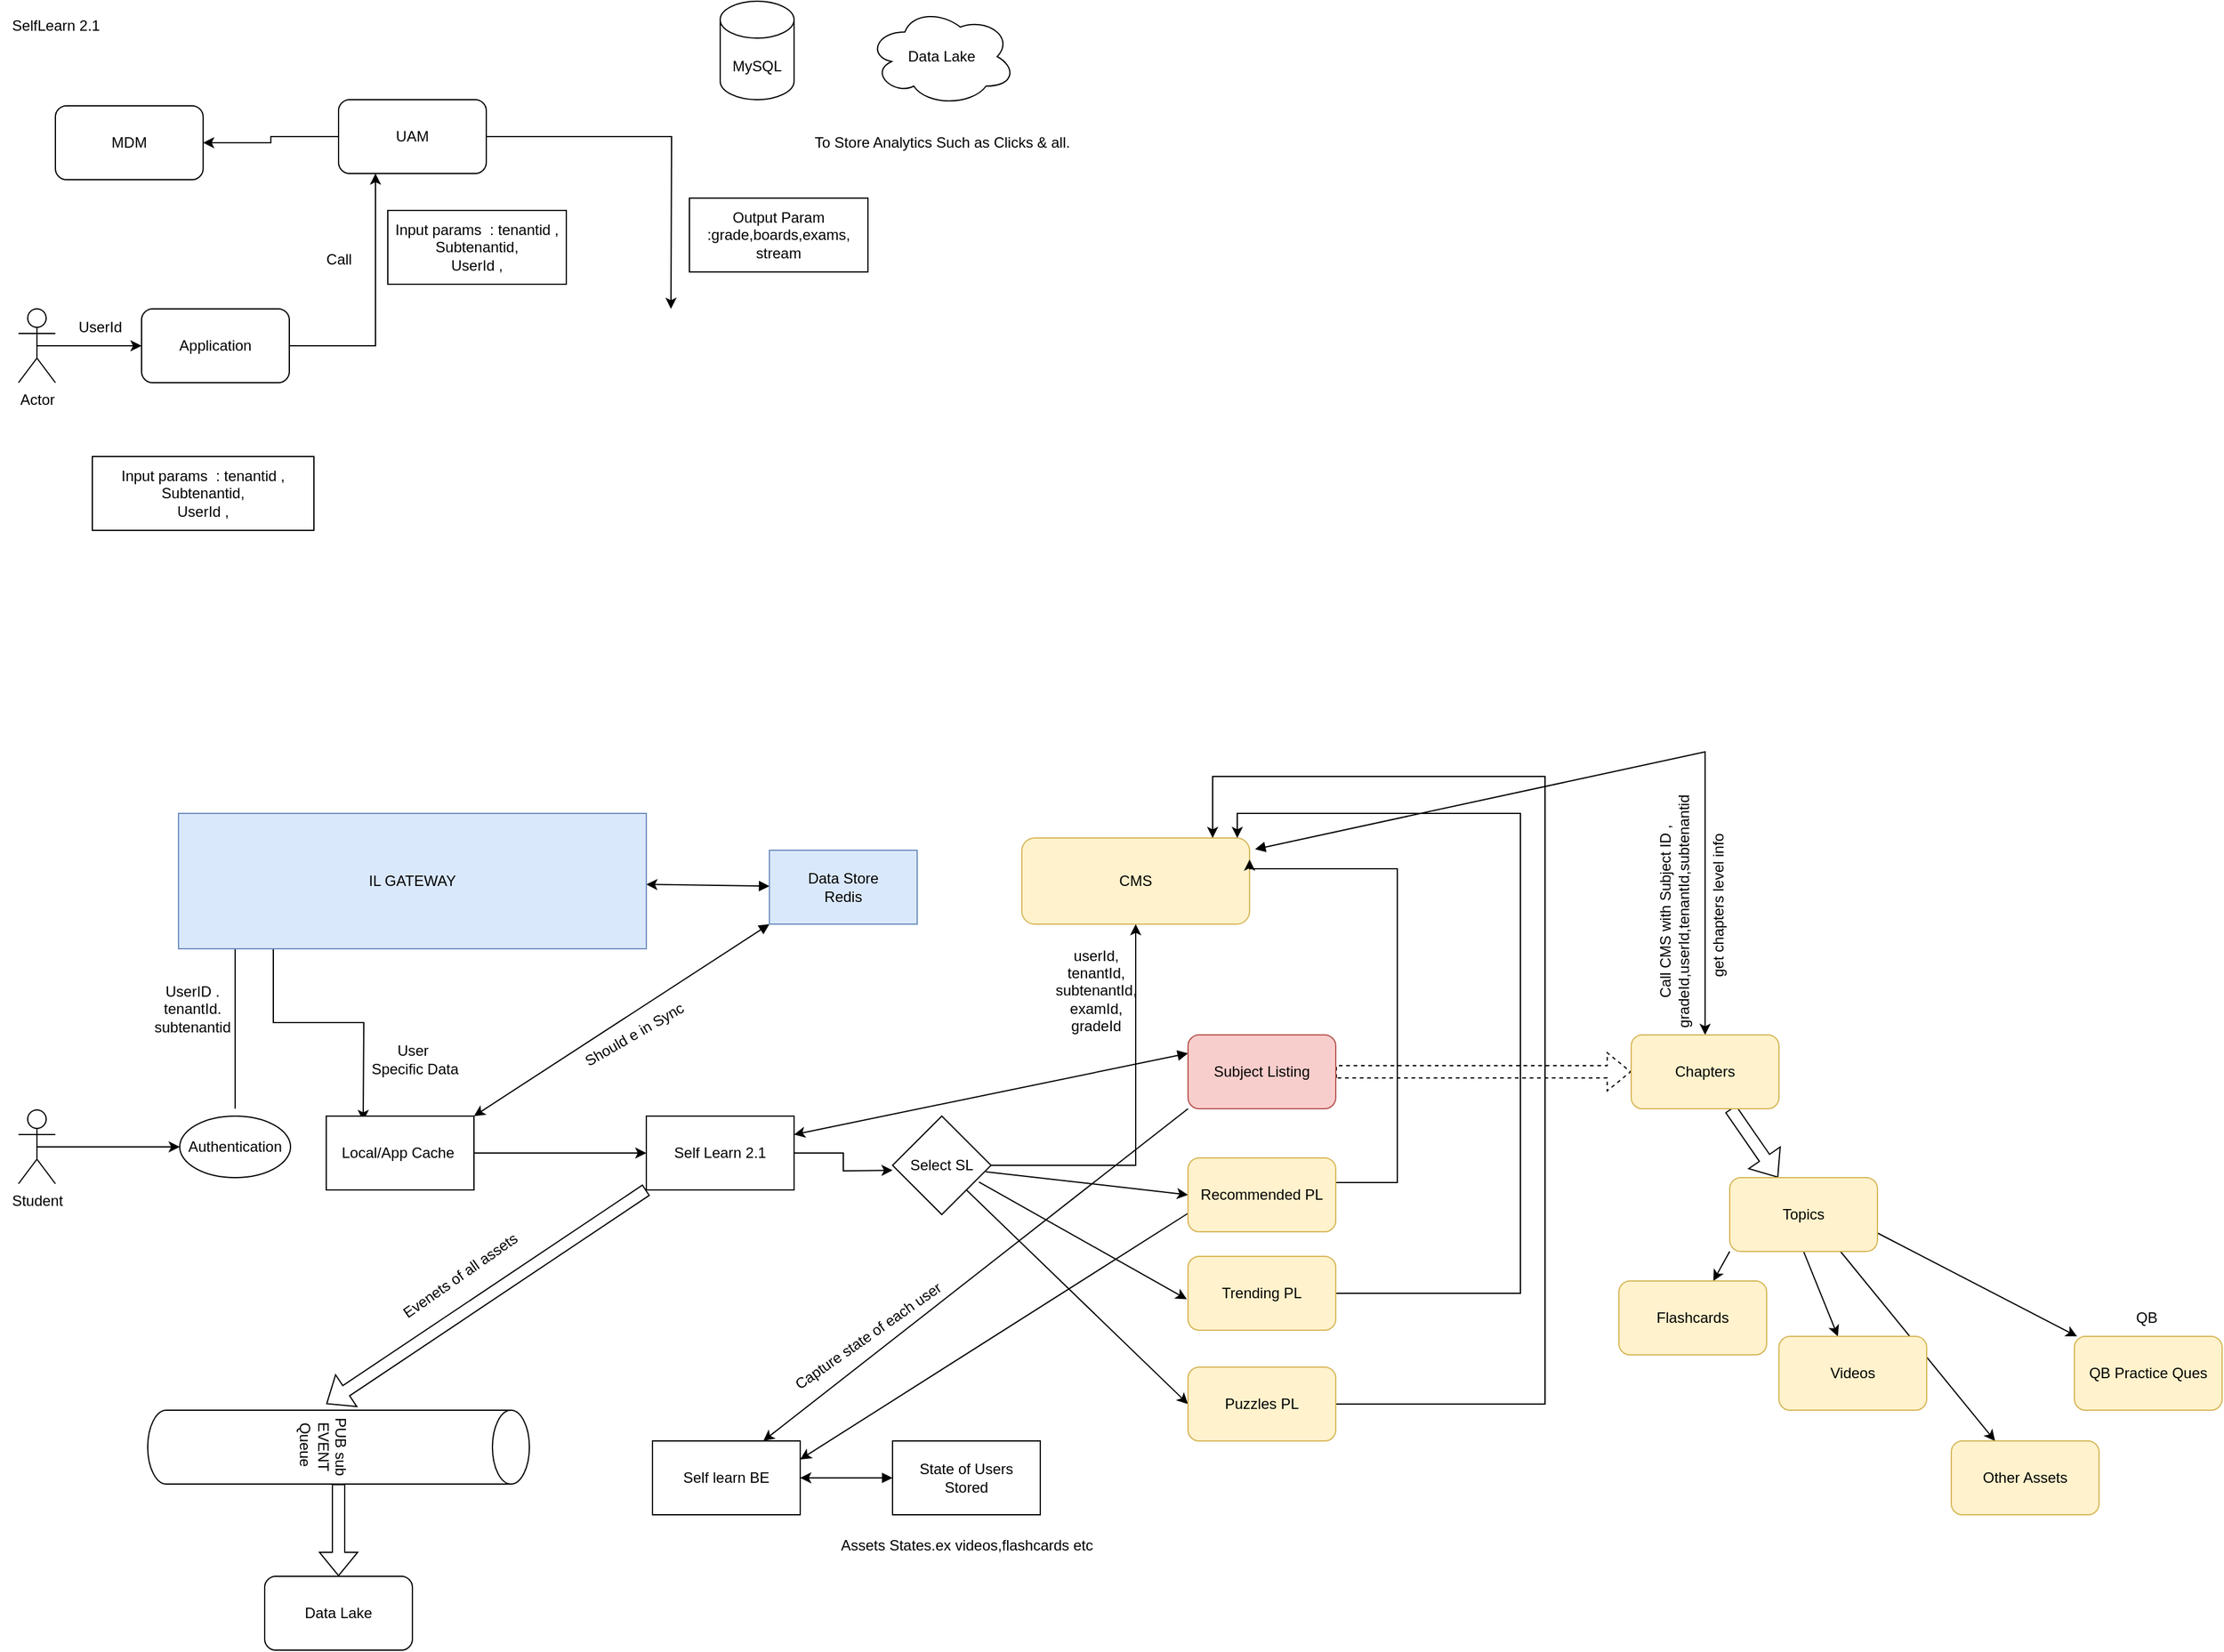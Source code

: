 <mxfile version="20.6.0" type="github">
  <diagram id="NO_FO2ew2Y_-19ZOI-Uc" name="Page-1">
    <mxGraphModel dx="1203" dy="571" grid="1" gridSize="10" guides="1" tooltips="1" connect="1" arrows="1" fold="1" page="1" pageScale="1" pageWidth="850" pageHeight="1100" math="0" shadow="0">
      <root>
        <mxCell id="0" />
        <mxCell id="1" parent="0" />
        <mxCell id="4Gi6IG_BFEbsMWFQyG6_-1" value="SelfLearn 2.1" style="text;html=1;align=center;verticalAlign=middle;resizable=0;points=[];autosize=1;strokeColor=none;fillColor=none;" vertex="1" parent="1">
          <mxGeometry x="25" y="35" width="90" height="30" as="geometry" />
        </mxCell>
        <mxCell id="4Gi6IG_BFEbsMWFQyG6_-2" value="MySQL" style="shape=cylinder3;whiteSpace=wrap;html=1;boundedLbl=1;backgroundOutline=1;size=15;" vertex="1" parent="1">
          <mxGeometry x="610" y="30" width="60" height="80" as="geometry" />
        </mxCell>
        <mxCell id="4Gi6IG_BFEbsMWFQyG6_-3" value="Data Lake" style="ellipse;shape=cloud;whiteSpace=wrap;html=1;" vertex="1" parent="1">
          <mxGeometry x="730" y="35" width="120" height="80" as="geometry" />
        </mxCell>
        <mxCell id="4Gi6IG_BFEbsMWFQyG6_-4" value="To Store Analytics Such as Clicks &amp;amp; all." style="text;html=1;align=center;verticalAlign=middle;resizable=0;points=[];autosize=1;strokeColor=none;fillColor=none;" vertex="1" parent="1">
          <mxGeometry x="675" y="130" width="230" height="30" as="geometry" />
        </mxCell>
        <mxCell id="4Gi6IG_BFEbsMWFQyG6_-5" value="MDM" style="rounded=1;whiteSpace=wrap;html=1;" vertex="1" parent="1">
          <mxGeometry x="70" y="115" width="120" height="60" as="geometry" />
        </mxCell>
        <mxCell id="4Gi6IG_BFEbsMWFQyG6_-19" style="edgeStyle=orthogonalEdgeStyle;rounded=0;orthogonalLoop=1;jettySize=auto;html=1;exitX=0;exitY=0.5;exitDx=0;exitDy=0;entryX=1;entryY=0.5;entryDx=0;entryDy=0;" edge="1" parent="1" source="4Gi6IG_BFEbsMWFQyG6_-6" target="4Gi6IG_BFEbsMWFQyG6_-5">
          <mxGeometry relative="1" as="geometry" />
        </mxCell>
        <mxCell id="4Gi6IG_BFEbsMWFQyG6_-22" style="edgeStyle=orthogonalEdgeStyle;rounded=0;orthogonalLoop=1;jettySize=auto;html=1;exitX=1;exitY=0.5;exitDx=0;exitDy=0;" edge="1" parent="1" source="4Gi6IG_BFEbsMWFQyG6_-6">
          <mxGeometry relative="1" as="geometry">
            <mxPoint x="570.0" y="280" as="targetPoint" />
          </mxGeometry>
        </mxCell>
        <mxCell id="4Gi6IG_BFEbsMWFQyG6_-6" value="UAM" style="rounded=1;whiteSpace=wrap;html=1;" vertex="1" parent="1">
          <mxGeometry x="300" y="110" width="120" height="60" as="geometry" />
        </mxCell>
        <mxCell id="4Gi6IG_BFEbsMWFQyG6_-9" style="edgeStyle=orthogonalEdgeStyle;rounded=0;orthogonalLoop=1;jettySize=auto;html=1;exitX=0.5;exitY=0.5;exitDx=0;exitDy=0;exitPerimeter=0;entryX=0;entryY=0.5;entryDx=0;entryDy=0;" edge="1" parent="1" source="4Gi6IG_BFEbsMWFQyG6_-7" target="4Gi6IG_BFEbsMWFQyG6_-8">
          <mxGeometry relative="1" as="geometry" />
        </mxCell>
        <mxCell id="4Gi6IG_BFEbsMWFQyG6_-7" value="Actor" style="shape=umlActor;verticalLabelPosition=bottom;verticalAlign=top;html=1;outlineConnect=0;" vertex="1" parent="1">
          <mxGeometry x="40" y="280" width="30" height="60" as="geometry" />
        </mxCell>
        <mxCell id="4Gi6IG_BFEbsMWFQyG6_-15" value="" style="edgeStyle=orthogonalEdgeStyle;rounded=0;orthogonalLoop=1;jettySize=auto;html=1;entryX=0.25;entryY=1;entryDx=0;entryDy=0;" edge="1" parent="1" source="4Gi6IG_BFEbsMWFQyG6_-8" target="4Gi6IG_BFEbsMWFQyG6_-6">
          <mxGeometry relative="1" as="geometry">
            <mxPoint x="340.0" y="310" as="targetPoint" />
          </mxGeometry>
        </mxCell>
        <mxCell id="4Gi6IG_BFEbsMWFQyG6_-8" value="Application" style="rounded=1;whiteSpace=wrap;html=1;" vertex="1" parent="1">
          <mxGeometry x="140" y="280" width="120" height="60" as="geometry" />
        </mxCell>
        <mxCell id="4Gi6IG_BFEbsMWFQyG6_-10" value="&lt;span style=&quot;&quot;&gt;UserId&lt;/span&gt;" style="text;html=1;align=center;verticalAlign=middle;resizable=0;points=[];autosize=1;strokeColor=none;fillColor=none;" vertex="1" parent="1">
          <mxGeometry x="76" y="280" width="60" height="30" as="geometry" />
        </mxCell>
        <mxCell id="4Gi6IG_BFEbsMWFQyG6_-13" value="Input params&amp;nbsp; : tenantid , Subtenantid,&lt;br&gt;UserId ," style="rounded=0;whiteSpace=wrap;html=1;" vertex="1" parent="1">
          <mxGeometry x="100" y="400" width="180" height="60" as="geometry" />
        </mxCell>
        <mxCell id="4Gi6IG_BFEbsMWFQyG6_-16" value="Call" style="text;html=1;align=center;verticalAlign=middle;resizable=0;points=[];autosize=1;strokeColor=none;fillColor=none;" vertex="1" parent="1">
          <mxGeometry x="280" y="225" width="40" height="30" as="geometry" />
        </mxCell>
        <mxCell id="4Gi6IG_BFEbsMWFQyG6_-20" value="Input params&amp;nbsp; : tenantid , Subtenantid,&lt;br&gt;UserId ," style="rounded=0;whiteSpace=wrap;html=1;" vertex="1" parent="1">
          <mxGeometry x="340" y="200" width="145" height="60" as="geometry" />
        </mxCell>
        <mxCell id="4Gi6IG_BFEbsMWFQyG6_-23" value="Output Param :grade,boards,exams,&lt;br&gt;stream" style="rounded=0;whiteSpace=wrap;html=1;" vertex="1" parent="1">
          <mxGeometry x="585" y="190" width="145" height="60" as="geometry" />
        </mxCell>
        <mxCell id="4Gi6IG_BFEbsMWFQyG6_-50" style="edgeStyle=orthogonalEdgeStyle;rounded=0;orthogonalLoop=1;jettySize=auto;html=1;exitX=0.5;exitY=0.5;exitDx=0;exitDy=0;exitPerimeter=0;entryX=0;entryY=0.5;entryDx=0;entryDy=0;" edge="1" parent="1" source="4Gi6IG_BFEbsMWFQyG6_-41" target="4Gi6IG_BFEbsMWFQyG6_-49">
          <mxGeometry relative="1" as="geometry" />
        </mxCell>
        <mxCell id="4Gi6IG_BFEbsMWFQyG6_-41" value="Student" style="shape=umlActor;verticalLabelPosition=bottom;verticalAlign=top;html=1;outlineConnect=0;" vertex="1" parent="1">
          <mxGeometry x="40" y="931" width="30" height="60" as="geometry" />
        </mxCell>
        <mxCell id="4Gi6IG_BFEbsMWFQyG6_-46" value="MDM" style="rounded=1;whiteSpace=wrap;html=1;fillColor=#f8cecc;strokeColor=#b85450;" vertex="1" parent="1">
          <mxGeometry x="400" y="720" width="120" height="60" as="geometry" />
        </mxCell>
        <mxCell id="4Gi6IG_BFEbsMWFQyG6_-56" style="edgeStyle=orthogonalEdgeStyle;rounded=0;orthogonalLoop=1;jettySize=auto;html=1;exitX=0.5;exitY=1;exitDx=0;exitDy=0;" edge="1" parent="1" source="4Gi6IG_BFEbsMWFQyG6_-47">
          <mxGeometry relative="1" as="geometry">
            <mxPoint x="247" y="790" as="sourcePoint" />
            <mxPoint x="320" y="940" as="targetPoint" />
          </mxGeometry>
        </mxCell>
        <mxCell id="4Gi6IG_BFEbsMWFQyG6_-47" value="UAM" style="rounded=1;whiteSpace=wrap;html=1;fillColor=#dae8fc;strokeColor=#6c8ebf;" vertex="1" parent="1">
          <mxGeometry x="187" y="720" width="120" height="60" as="geometry" />
        </mxCell>
        <mxCell id="4Gi6IG_BFEbsMWFQyG6_-52" style="edgeStyle=orthogonalEdgeStyle;rounded=0;orthogonalLoop=1;jettySize=auto;html=1;exitX=0.5;exitY=0;exitDx=0;exitDy=0;" edge="1" parent="1">
          <mxGeometry relative="1" as="geometry">
            <mxPoint x="216" y="930" as="sourcePoint" />
            <mxPoint x="216" y="784" as="targetPoint" />
          </mxGeometry>
        </mxCell>
        <mxCell id="4Gi6IG_BFEbsMWFQyG6_-49" value="Authentication" style="ellipse;whiteSpace=wrap;html=1;" vertex="1" parent="1">
          <mxGeometry x="171" y="936" width="90" height="50" as="geometry" />
        </mxCell>
        <mxCell id="4Gi6IG_BFEbsMWFQyG6_-53" value="" style="shape=flexArrow;endArrow=classic;startArrow=classic;html=1;rounded=0;exitX=1;exitY=1;exitDx=0;exitDy=0;fillColor=#e1d5e7;strokeColor=#9673a6;" edge="1" parent="1">
          <mxGeometry width="100" height="100" relative="1" as="geometry">
            <mxPoint x="314" y="751" as="sourcePoint" />
            <mxPoint x="394" y="751" as="targetPoint" />
          </mxGeometry>
        </mxCell>
        <mxCell id="4Gi6IG_BFEbsMWFQyG6_-54" value="UserID .&lt;br&gt;tenantId.&lt;br&gt;subtenantid" style="text;html=1;align=center;verticalAlign=middle;resizable=0;points=[];autosize=1;strokeColor=none;fillColor=none;" vertex="1" parent="1">
          <mxGeometry x="136" y="819" width="90" height="60" as="geometry" />
        </mxCell>
        <mxCell id="4Gi6IG_BFEbsMWFQyG6_-57" value="User&lt;br&gt;&amp;nbsp;Specific Data" style="text;html=1;align=center;verticalAlign=middle;resizable=0;points=[];autosize=1;strokeColor=none;fillColor=none;" vertex="1" parent="1">
          <mxGeometry x="310" y="870" width="100" height="40" as="geometry" />
        </mxCell>
        <mxCell id="4Gi6IG_BFEbsMWFQyG6_-61" style="edgeStyle=orthogonalEdgeStyle;rounded=0;orthogonalLoop=1;jettySize=auto;html=1;exitX=1;exitY=0.5;exitDx=0;exitDy=0;" edge="1" parent="1" source="4Gi6IG_BFEbsMWFQyG6_-58" target="4Gi6IG_BFEbsMWFQyG6_-60">
          <mxGeometry relative="1" as="geometry" />
        </mxCell>
        <mxCell id="4Gi6IG_BFEbsMWFQyG6_-106" style="edgeStyle=none;rounded=0;orthogonalLoop=1;jettySize=auto;html=1;exitX=1;exitY=0;exitDx=0;exitDy=0;entryX=0;entryY=1;entryDx=0;entryDy=0;strokeColor=#000000;startArrow=classic;startFill=1;endArrow=block;endFill=1;fillColor=default;" edge="1" parent="1" source="4Gi6IG_BFEbsMWFQyG6_-58" target="4Gi6IG_BFEbsMWFQyG6_-103">
          <mxGeometry relative="1" as="geometry" />
        </mxCell>
        <mxCell id="4Gi6IG_BFEbsMWFQyG6_-58" value="Local/App Cache&amp;nbsp;" style="rounded=0;whiteSpace=wrap;html=1;" vertex="1" parent="1">
          <mxGeometry x="290" y="936" width="120" height="60" as="geometry" />
        </mxCell>
        <mxCell id="4Gi6IG_BFEbsMWFQyG6_-63" style="edgeStyle=orthogonalEdgeStyle;rounded=0;orthogonalLoop=1;jettySize=auto;html=1;exitX=1;exitY=0.5;exitDx=0;exitDy=0;" edge="1" parent="1" source="4Gi6IG_BFEbsMWFQyG6_-60">
          <mxGeometry relative="1" as="geometry">
            <mxPoint x="750" y="980" as="targetPoint" />
          </mxGeometry>
        </mxCell>
        <mxCell id="4Gi6IG_BFEbsMWFQyG6_-108" style="edgeStyle=none;rounded=0;orthogonalLoop=1;jettySize=auto;html=1;exitX=1;exitY=0.25;exitDx=0;exitDy=0;strokeColor=#000000;startArrow=classic;startFill=1;endArrow=block;endFill=1;fillColor=default;entryX=0;entryY=0.25;entryDx=0;entryDy=0;" edge="1" parent="1" source="4Gi6IG_BFEbsMWFQyG6_-60" target="4Gi6IG_BFEbsMWFQyG6_-67">
          <mxGeometry relative="1" as="geometry" />
        </mxCell>
        <mxCell id="4Gi6IG_BFEbsMWFQyG6_-118" style="edgeStyle=none;rounded=0;orthogonalLoop=1;jettySize=auto;html=1;exitX=0;exitY=1;exitDx=0;exitDy=0;strokeColor=#000000;startArrow=none;startFill=0;endArrow=classic;endFill=1;fillColor=default;shape=flexArrow;" edge="1" parent="1" source="4Gi6IG_BFEbsMWFQyG6_-60">
          <mxGeometry relative="1" as="geometry">
            <mxPoint x="290" y="1170" as="targetPoint" />
          </mxGeometry>
        </mxCell>
        <mxCell id="4Gi6IG_BFEbsMWFQyG6_-60" value="Self Learn 2.1&lt;br&gt;" style="rounded=0;whiteSpace=wrap;html=1;" vertex="1" parent="1">
          <mxGeometry x="550" y="936" width="120" height="60" as="geometry" />
        </mxCell>
        <mxCell id="4Gi6IG_BFEbsMWFQyG6_-66" style="edgeStyle=orthogonalEdgeStyle;rounded=0;orthogonalLoop=1;jettySize=auto;html=1;exitX=1;exitY=0.5;exitDx=0;exitDy=0;entryX=0.5;entryY=1;entryDx=0;entryDy=0;" edge="1" parent="1" source="4Gi6IG_BFEbsMWFQyG6_-64" target="4Gi6IG_BFEbsMWFQyG6_-68">
          <mxGeometry relative="1" as="geometry">
            <mxPoint x="910" y="820" as="targetPoint" />
          </mxGeometry>
        </mxCell>
        <mxCell id="4Gi6IG_BFEbsMWFQyG6_-77" style="rounded=0;orthogonalLoop=1;jettySize=auto;html=1;exitX=0.946;exitY=0.565;exitDx=0;exitDy=0;exitPerimeter=0;" edge="1" parent="1" source="4Gi6IG_BFEbsMWFQyG6_-64">
          <mxGeometry relative="1" as="geometry">
            <mxPoint x="990" y="1000" as="targetPoint" />
          </mxGeometry>
        </mxCell>
        <mxCell id="4Gi6IG_BFEbsMWFQyG6_-64" value="Select SL" style="rhombus;whiteSpace=wrap;html=1;" vertex="1" parent="1">
          <mxGeometry x="750" y="936" width="80" height="80" as="geometry" />
        </mxCell>
        <mxCell id="4Gi6IG_BFEbsMWFQyG6_-92" style="edgeStyle=none;shape=flexArrow;rounded=0;orthogonalLoop=1;jettySize=auto;html=1;exitX=1;exitY=0.5;exitDx=0;exitDy=0;strokeColor=#000000;fillColor=default;dashed=1;" edge="1" parent="1" source="4Gi6IG_BFEbsMWFQyG6_-67" target="4Gi6IG_BFEbsMWFQyG6_-91">
          <mxGeometry relative="1" as="geometry" />
        </mxCell>
        <mxCell id="4Gi6IG_BFEbsMWFQyG6_-113" style="edgeStyle=none;rounded=0;orthogonalLoop=1;jettySize=auto;html=1;exitX=0;exitY=1;exitDx=0;exitDy=0;entryX=0.75;entryY=0;entryDx=0;entryDy=0;strokeColor=#000000;startArrow=none;startFill=0;endArrow=classic;endFill=1;fillColor=default;" edge="1" parent="1" source="4Gi6IG_BFEbsMWFQyG6_-67" target="4Gi6IG_BFEbsMWFQyG6_-110">
          <mxGeometry relative="1" as="geometry" />
        </mxCell>
        <mxCell id="4Gi6IG_BFEbsMWFQyG6_-67" value="Subject Listing" style="rounded=1;whiteSpace=wrap;html=1;fillColor=#f8cecc;strokeColor=#b85450;" vertex="1" parent="1">
          <mxGeometry x="990" y="870" width="120" height="60" as="geometry" />
        </mxCell>
        <mxCell id="4Gi6IG_BFEbsMWFQyG6_-68" value="CMS" style="rounded=1;whiteSpace=wrap;html=1;fillColor=#fff2cc;strokeColor=#d6b656;" vertex="1" parent="1">
          <mxGeometry x="855" y="710" width="185" height="70" as="geometry" />
        </mxCell>
        <mxCell id="4Gi6IG_BFEbsMWFQyG6_-70" value="userId,&lt;br&gt;tenantId,&lt;br&gt;subtenantId,&lt;br&gt;examId,&lt;br&gt;gradeId" style="text;html=1;align=center;verticalAlign=middle;resizable=0;points=[];autosize=1;strokeColor=none;fillColor=none;" vertex="1" parent="1">
          <mxGeometry x="870" y="789" width="90" height="90" as="geometry" />
        </mxCell>
        <mxCell id="4Gi6IG_BFEbsMWFQyG6_-84" style="edgeStyle=orthogonalEdgeStyle;rounded=0;orthogonalLoop=1;jettySize=auto;html=1;exitX=1;exitY=0.5;exitDx=0;exitDy=0;entryX=1;entryY=0.25;entryDx=0;entryDy=0;" edge="1" parent="1" source="4Gi6IG_BFEbsMWFQyG6_-78" target="4Gi6IG_BFEbsMWFQyG6_-68">
          <mxGeometry relative="1" as="geometry">
            <Array as="points">
              <mxPoint x="1160" y="990" />
              <mxPoint x="1160" y="735" />
            </Array>
          </mxGeometry>
        </mxCell>
        <mxCell id="4Gi6IG_BFEbsMWFQyG6_-130" style="edgeStyle=none;rounded=0;orthogonalLoop=1;jettySize=auto;html=1;exitX=0;exitY=0.75;exitDx=0;exitDy=0;entryX=1;entryY=0.25;entryDx=0;entryDy=0;strokeColor=#000000;startArrow=none;startFill=0;endArrow=classic;endFill=1;fillColor=default;" edge="1" parent="1" source="4Gi6IG_BFEbsMWFQyG6_-78" target="4Gi6IG_BFEbsMWFQyG6_-110">
          <mxGeometry relative="1" as="geometry" />
        </mxCell>
        <mxCell id="4Gi6IG_BFEbsMWFQyG6_-78" value="Recommended PL" style="rounded=1;whiteSpace=wrap;html=1;fillColor=#fff2cc;strokeColor=#d6b656;" vertex="1" parent="1">
          <mxGeometry x="990" y="970" width="120" height="60" as="geometry" />
        </mxCell>
        <mxCell id="4Gi6IG_BFEbsMWFQyG6_-79" style="rounded=0;orthogonalLoop=1;jettySize=auto;html=1;exitX=0.877;exitY=0.669;exitDx=0;exitDy=0;exitPerimeter=0;entryX=-0.008;entryY=0.58;entryDx=0;entryDy=0;entryPerimeter=0;" edge="1" parent="1" source="4Gi6IG_BFEbsMWFQyG6_-64" target="4Gi6IG_BFEbsMWFQyG6_-80">
          <mxGeometry relative="1" as="geometry">
            <mxPoint x="845" y="1066" as="sourcePoint" />
            <mxPoint x="995" y="1100" as="targetPoint" />
          </mxGeometry>
        </mxCell>
        <mxCell id="4Gi6IG_BFEbsMWFQyG6_-85" style="edgeStyle=orthogonalEdgeStyle;rounded=0;orthogonalLoop=1;jettySize=auto;html=1;entryX=0.892;entryY=0;entryDx=0;entryDy=0;entryPerimeter=0;exitX=1;exitY=0.25;exitDx=0;exitDy=0;" edge="1" parent="1" source="4Gi6IG_BFEbsMWFQyG6_-80">
          <mxGeometry relative="1" as="geometry">
            <mxPoint x="1130" y="1070" as="sourcePoint" />
            <mxPoint x="1030.02" y="710" as="targetPoint" />
            <Array as="points">
              <mxPoint x="1110" y="1080" />
              <mxPoint x="1260" y="1080" />
              <mxPoint x="1260" y="690" />
              <mxPoint x="1030" y="690" />
            </Array>
          </mxGeometry>
        </mxCell>
        <mxCell id="4Gi6IG_BFEbsMWFQyG6_-80" value="Trending PL" style="rounded=1;whiteSpace=wrap;html=1;fillColor=#fff2cc;strokeColor=#d6b656;" vertex="1" parent="1">
          <mxGeometry x="990" y="1050" width="120" height="60" as="geometry" />
        </mxCell>
        <mxCell id="4Gi6IG_BFEbsMWFQyG6_-81" style="rounded=0;orthogonalLoop=1;jettySize=auto;html=1;exitX=1;exitY=1;exitDx=0;exitDy=0;entryX=0;entryY=0.5;entryDx=0;entryDy=0;" edge="1" parent="1" source="4Gi6IG_BFEbsMWFQyG6_-64" target="4Gi6IG_BFEbsMWFQyG6_-82">
          <mxGeometry relative="1" as="geometry">
            <mxPoint x="840" y="1166" as="sourcePoint" />
            <mxPoint x="990" y="1200" as="targetPoint" />
          </mxGeometry>
        </mxCell>
        <mxCell id="4Gi6IG_BFEbsMWFQyG6_-86" style="edgeStyle=orthogonalEdgeStyle;rounded=0;orthogonalLoop=1;jettySize=auto;html=1;exitX=1;exitY=0.5;exitDx=0;exitDy=0;" edge="1" parent="1" source="4Gi6IG_BFEbsMWFQyG6_-82">
          <mxGeometry relative="1" as="geometry">
            <mxPoint x="1160" y="1170" as="sourcePoint" />
            <mxPoint x="1010" y="710" as="targetPoint" />
            <Array as="points">
              <mxPoint x="1280" y="1170" />
              <mxPoint x="1280" y="660" />
              <mxPoint x="1010" y="660" />
            </Array>
          </mxGeometry>
        </mxCell>
        <mxCell id="4Gi6IG_BFEbsMWFQyG6_-82" value="Puzzles PL" style="rounded=1;whiteSpace=wrap;html=1;fillColor=#fff2cc;strokeColor=#d6b656;" vertex="1" parent="1">
          <mxGeometry x="990" y="1140" width="120" height="60" as="geometry" />
        </mxCell>
        <mxCell id="4Gi6IG_BFEbsMWFQyG6_-94" style="edgeStyle=none;shape=flexArrow;rounded=0;orthogonalLoop=1;jettySize=auto;html=1;strokeColor=#000000;fillColor=default;" edge="1" parent="1" source="4Gi6IG_BFEbsMWFQyG6_-91" target="4Gi6IG_BFEbsMWFQyG6_-93">
          <mxGeometry relative="1" as="geometry" />
        </mxCell>
        <mxCell id="4Gi6IG_BFEbsMWFQyG6_-97" style="edgeStyle=none;rounded=0;orthogonalLoop=1;jettySize=auto;html=1;entryX=1.024;entryY=0.131;entryDx=0;entryDy=0;entryPerimeter=0;strokeColor=#000000;fillColor=default;endArrow=block;endFill=1;startArrow=classic;startFill=1;" edge="1" parent="1" source="4Gi6IG_BFEbsMWFQyG6_-91" target="4Gi6IG_BFEbsMWFQyG6_-68">
          <mxGeometry relative="1" as="geometry">
            <Array as="points">
              <mxPoint x="1410" y="720" />
              <mxPoint x="1410" y="640" />
            </Array>
          </mxGeometry>
        </mxCell>
        <mxCell id="4Gi6IG_BFEbsMWFQyG6_-91" value="Chapters" style="rounded=1;whiteSpace=wrap;html=1;fillColor=#fff2cc;strokeColor=#d6b656;" vertex="1" parent="1">
          <mxGeometry x="1350" y="870" width="120" height="60" as="geometry" />
        </mxCell>
        <mxCell id="4Gi6IG_BFEbsMWFQyG6_-123" style="edgeStyle=none;rounded=0;orthogonalLoop=1;jettySize=auto;html=1;exitX=1;exitY=0.75;exitDx=0;exitDy=0;strokeColor=#000000;startArrow=none;startFill=0;endArrow=classic;endFill=1;fillColor=default;" edge="1" parent="1" source="4Gi6IG_BFEbsMWFQyG6_-93" target="4Gi6IG_BFEbsMWFQyG6_-122">
          <mxGeometry relative="1" as="geometry" />
        </mxCell>
        <mxCell id="4Gi6IG_BFEbsMWFQyG6_-132" style="edgeStyle=none;rounded=0;orthogonalLoop=1;jettySize=auto;html=1;exitX=0;exitY=1;exitDx=0;exitDy=0;strokeColor=#000000;startArrow=none;startFill=0;endArrow=classic;endFill=1;fillColor=default;" edge="1" parent="1" source="4Gi6IG_BFEbsMWFQyG6_-93" target="4Gi6IG_BFEbsMWFQyG6_-131">
          <mxGeometry relative="1" as="geometry" />
        </mxCell>
        <mxCell id="4Gi6IG_BFEbsMWFQyG6_-134" style="edgeStyle=none;rounded=0;orthogonalLoop=1;jettySize=auto;html=1;exitX=0.5;exitY=1;exitDx=0;exitDy=0;strokeColor=#000000;startArrow=none;startFill=0;endArrow=classic;endFill=1;fillColor=default;" edge="1" parent="1" source="4Gi6IG_BFEbsMWFQyG6_-93" target="4Gi6IG_BFEbsMWFQyG6_-133">
          <mxGeometry relative="1" as="geometry" />
        </mxCell>
        <mxCell id="4Gi6IG_BFEbsMWFQyG6_-136" style="edgeStyle=none;rounded=0;orthogonalLoop=1;jettySize=auto;html=1;exitX=0.75;exitY=1;exitDx=0;exitDy=0;strokeColor=#000000;startArrow=none;startFill=0;endArrow=classic;endFill=1;fillColor=default;" edge="1" parent="1" source="4Gi6IG_BFEbsMWFQyG6_-93" target="4Gi6IG_BFEbsMWFQyG6_-135">
          <mxGeometry relative="1" as="geometry" />
        </mxCell>
        <mxCell id="4Gi6IG_BFEbsMWFQyG6_-93" value="Topics" style="rounded=1;whiteSpace=wrap;html=1;fillColor=#fff2cc;strokeColor=#d6b656;" vertex="1" parent="1">
          <mxGeometry x="1430" y="986" width="120" height="60" as="geometry" />
        </mxCell>
        <mxCell id="4Gi6IG_BFEbsMWFQyG6_-98" value="get chapters level info" style="text;html=1;align=center;verticalAlign=middle;resizable=0;points=[];autosize=1;strokeColor=none;fillColor=none;rotation=-90;" vertex="1" parent="1">
          <mxGeometry x="1351" y="750" width="140" height="30" as="geometry" />
        </mxCell>
        <mxCell id="4Gi6IG_BFEbsMWFQyG6_-99" value="Call CMS with Subject ID ,&lt;br&gt;gradeId,userId,tenantId,subtenantid" style="text;html=1;align=center;verticalAlign=middle;resizable=0;points=[];autosize=1;strokeColor=none;fillColor=none;rotation=-90;" vertex="1" parent="1">
          <mxGeometry x="1280" y="750" width="210" height="40" as="geometry" />
        </mxCell>
        <mxCell id="4Gi6IG_BFEbsMWFQyG6_-104" value="" style="edgeStyle=none;rounded=0;orthogonalLoop=1;jettySize=auto;html=1;strokeColor=#000000;startArrow=classic;startFill=1;endArrow=block;endFill=1;fillColor=default;" edge="1" parent="1" source="4Gi6IG_BFEbsMWFQyG6_-100" target="4Gi6IG_BFEbsMWFQyG6_-103">
          <mxGeometry relative="1" as="geometry" />
        </mxCell>
        <mxCell id="4Gi6IG_BFEbsMWFQyG6_-100" value="IL GATEWAY" style="text;html=1;strokeColor=#6c8ebf;fillColor=#dae8fc;align=center;verticalAlign=middle;whiteSpace=wrap;rounded=0;" vertex="1" parent="1">
          <mxGeometry x="170" y="690" width="380" height="110" as="geometry" />
        </mxCell>
        <mxCell id="4Gi6IG_BFEbsMWFQyG6_-103" value="Data Store&lt;br&gt;Redis" style="whiteSpace=wrap;html=1;fillColor=#dae8fc;strokeColor=#6c8ebf;gradientColor=none;rounded=0;" vertex="1" parent="1">
          <mxGeometry x="650" y="720" width="120" height="60" as="geometry" />
        </mxCell>
        <mxCell id="4Gi6IG_BFEbsMWFQyG6_-105" style="edgeStyle=none;rounded=0;orthogonalLoop=1;jettySize=auto;html=1;exitX=0.5;exitY=0;exitDx=0;exitDy=0;strokeColor=#000000;startArrow=classic;startFill=1;endArrow=block;endFill=1;fillColor=default;" edge="1" parent="1" source="4Gi6IG_BFEbsMWFQyG6_-103" target="4Gi6IG_BFEbsMWFQyG6_-103">
          <mxGeometry relative="1" as="geometry" />
        </mxCell>
        <mxCell id="4Gi6IG_BFEbsMWFQyG6_-107" value="Should e in Sync" style="text;html=1;align=center;verticalAlign=middle;resizable=0;points=[];autosize=1;strokeColor=none;fillColor=none;rotation=-30;" vertex="1" parent="1">
          <mxGeometry x="485" y="855" width="110" height="30" as="geometry" />
        </mxCell>
        <mxCell id="4Gi6IG_BFEbsMWFQyG6_-112" value="" style="edgeStyle=none;rounded=0;orthogonalLoop=1;jettySize=auto;html=1;strokeColor=#000000;startArrow=classic;startFill=1;endArrow=block;endFill=1;fillColor=default;" edge="1" parent="1" source="4Gi6IG_BFEbsMWFQyG6_-110" target="4Gi6IG_BFEbsMWFQyG6_-111">
          <mxGeometry relative="1" as="geometry" />
        </mxCell>
        <mxCell id="4Gi6IG_BFEbsMWFQyG6_-110" value="Self learn BE" style="rounded=0;whiteSpace=wrap;html=1;" vertex="1" parent="1">
          <mxGeometry x="555" y="1200" width="120" height="60" as="geometry" />
        </mxCell>
        <mxCell id="4Gi6IG_BFEbsMWFQyG6_-111" value="State of Users&lt;br&gt;Stored" style="rounded=0;whiteSpace=wrap;html=1;" vertex="1" parent="1">
          <mxGeometry x="750" y="1200" width="120" height="60" as="geometry" />
        </mxCell>
        <mxCell id="4Gi6IG_BFEbsMWFQyG6_-114" value="Capture state of each user" style="text;html=1;align=center;verticalAlign=middle;resizable=0;points=[];autosize=1;strokeColor=none;fillColor=none;rotation=-35;" vertex="1" parent="1">
          <mxGeometry x="650" y="1100" width="160" height="30" as="geometry" />
        </mxCell>
        <mxCell id="4Gi6IG_BFEbsMWFQyG6_-120" style="edgeStyle=none;shape=flexArrow;rounded=0;orthogonalLoop=1;jettySize=auto;html=1;strokeColor=#000000;startArrow=none;startFill=0;endArrow=classic;endFill=1;fillColor=default;" edge="1" parent="1" source="4Gi6IG_BFEbsMWFQyG6_-115">
          <mxGeometry relative="1" as="geometry">
            <mxPoint x="300" y="1310" as="targetPoint" />
          </mxGeometry>
        </mxCell>
        <mxCell id="4Gi6IG_BFEbsMWFQyG6_-115" value="PUB sub EVENT Queue&amp;nbsp;" style="shape=cylinder3;whiteSpace=wrap;html=1;boundedLbl=1;backgroundOutline=1;size=15;rotation=90;" vertex="1" parent="1">
          <mxGeometry x="270" y="1050" width="60" height="310" as="geometry" />
        </mxCell>
        <mxCell id="4Gi6IG_BFEbsMWFQyG6_-121" value="Data Lake" style="rounded=1;whiteSpace=wrap;html=1;" vertex="1" parent="1">
          <mxGeometry x="240" y="1310" width="120" height="60" as="geometry" />
        </mxCell>
        <mxCell id="4Gi6IG_BFEbsMWFQyG6_-122" value="QB Practice Ques" style="rounded=1;whiteSpace=wrap;html=1;fillColor=#fff2cc;strokeColor=#d6b656;" vertex="1" parent="1">
          <mxGeometry x="1710" y="1115" width="120" height="60" as="geometry" />
        </mxCell>
        <mxCell id="4Gi6IG_BFEbsMWFQyG6_-131" value="Flashcards" style="rounded=1;whiteSpace=wrap;html=1;fillColor=#fff2cc;strokeColor=#d6b656;" vertex="1" parent="1">
          <mxGeometry x="1340" y="1070" width="120" height="60" as="geometry" />
        </mxCell>
        <mxCell id="4Gi6IG_BFEbsMWFQyG6_-133" value="Videos" style="rounded=1;whiteSpace=wrap;html=1;fillColor=#fff2cc;strokeColor=#d6b656;" vertex="1" parent="1">
          <mxGeometry x="1470" y="1115" width="120" height="60" as="geometry" />
        </mxCell>
        <mxCell id="4Gi6IG_BFEbsMWFQyG6_-135" value="Other Assets" style="rounded=1;whiteSpace=wrap;html=1;fillColor=#fff2cc;strokeColor=#d6b656;" vertex="1" parent="1">
          <mxGeometry x="1610" y="1200" width="120" height="60" as="geometry" />
        </mxCell>
        <mxCell id="4Gi6IG_BFEbsMWFQyG6_-137" value="Evenets of all assets&amp;nbsp;" style="text;html=1;align=center;verticalAlign=middle;resizable=0;points=[];autosize=1;strokeColor=none;fillColor=none;rotation=-35;" vertex="1" parent="1">
          <mxGeometry x="330" y="1050" width="140" height="30" as="geometry" />
        </mxCell>
        <mxCell id="4Gi6IG_BFEbsMWFQyG6_-138" value="Assets States.ex videos,flashcards etc" style="text;html=1;align=center;verticalAlign=middle;resizable=0;points=[];autosize=1;strokeColor=none;fillColor=none;" vertex="1" parent="1">
          <mxGeometry x="695" y="1270" width="230" height="30" as="geometry" />
        </mxCell>
        <mxCell id="4Gi6IG_BFEbsMWFQyG6_-139" value="QB&amp;nbsp;" style="text;html=1;align=center;verticalAlign=middle;resizable=0;points=[];autosize=1;strokeColor=none;fillColor=none;" vertex="1" parent="1">
          <mxGeometry x="1750" y="1085" width="40" height="30" as="geometry" />
        </mxCell>
      </root>
    </mxGraphModel>
  </diagram>
</mxfile>
